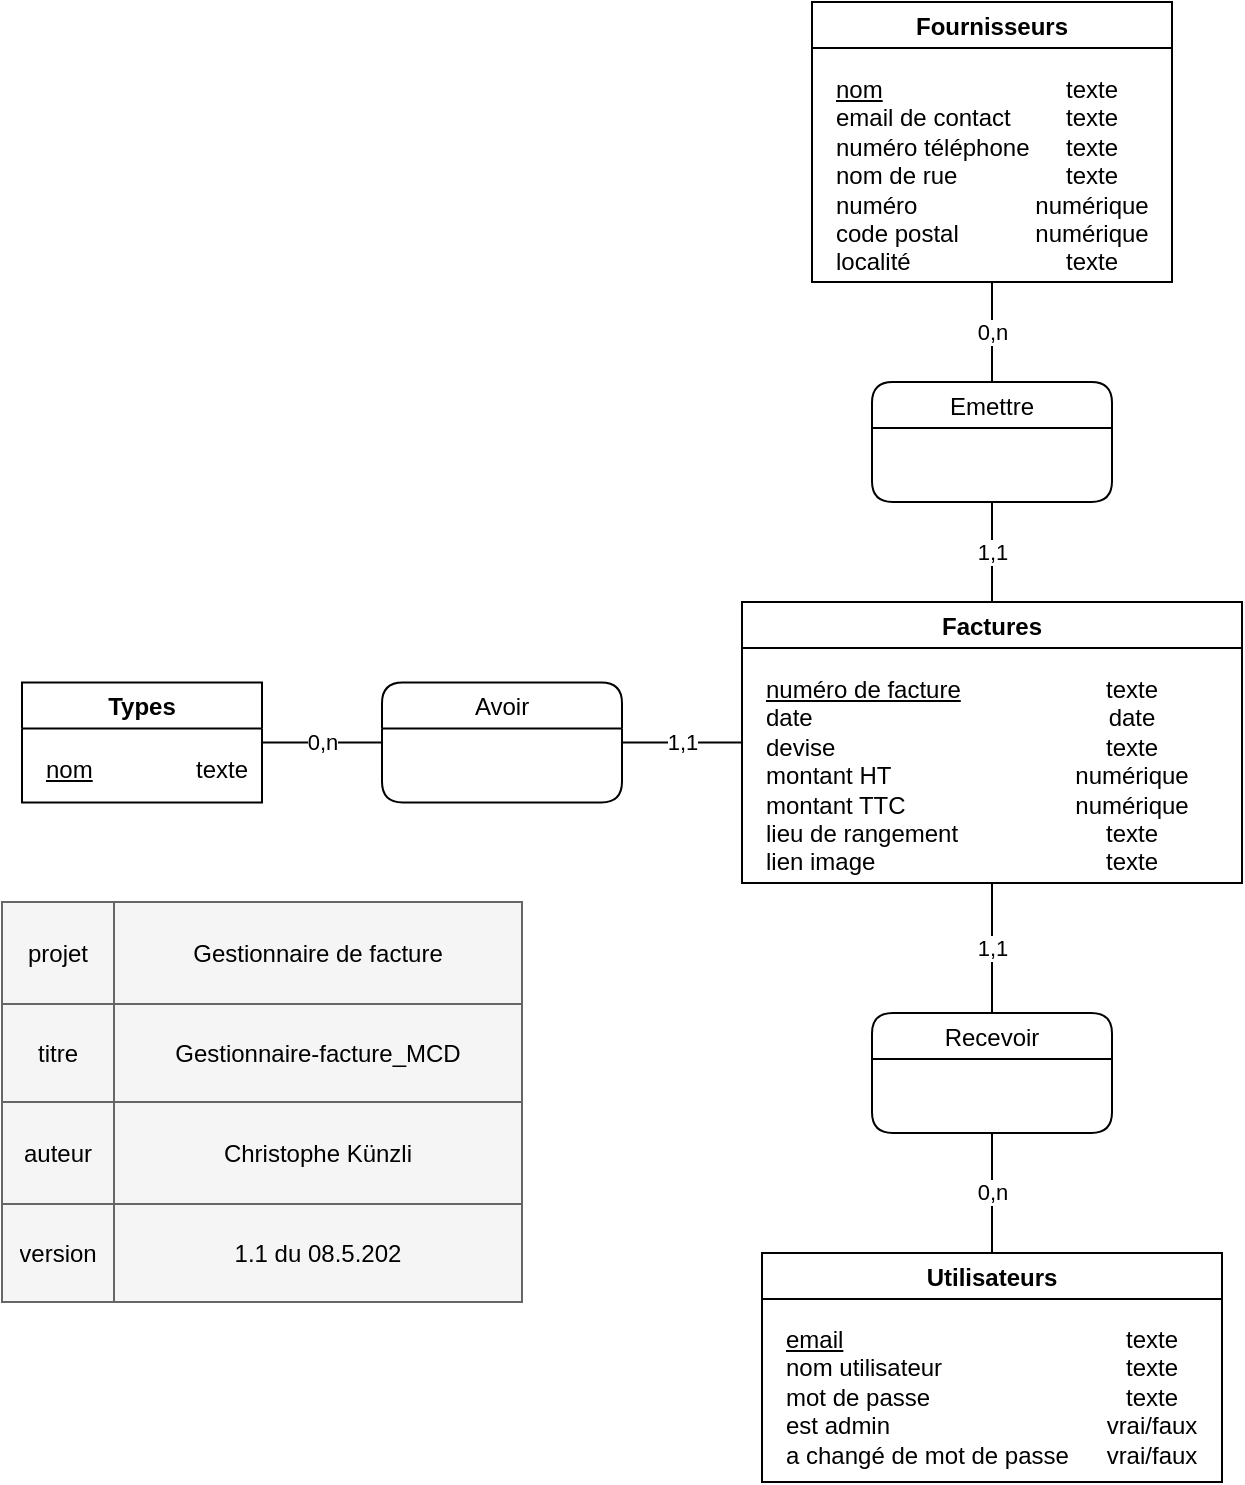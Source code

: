 <mxfile version="13.9.9" type="device"><diagram id="wSMjhmOGnyHE6R6_RnmL" name="Page-1"><mxGraphModel dx="1086" dy="806" grid="1" gridSize="10" guides="1" tooltips="1" connect="1" arrows="1" fold="1" page="1" pageScale="1" pageWidth="1169" pageHeight="827" math="0" shadow="0"><root><mxCell id="0"/><mxCell id="1" parent="0"/><mxCell id="KbxbQT1INxKjgQhn558X-4" value="" style="shape=table;html=1;whiteSpace=wrap;startSize=0;container=1;collapsible=0;childLayout=tableLayout;fillColor=#f5f5f5;strokeColor=#666666;fontColor=#333333;" parent="1" vertex="1"><mxGeometry x="10" y="480" width="260" height="200" as="geometry"/></mxCell><mxCell id="KbxbQT1INxKjgQhn558X-5" value="" style="shape=tableRow;horizontal=0;startSize=0;swimlaneHead=0;swimlaneBody=0;top=0;left=0;bottom=0;right=0;collapsible=0;dropTarget=0;fillColor=none;points=[[0,0.5],[1,0.5]];portConstraint=eastwest;" parent="KbxbQT1INxKjgQhn558X-4" vertex="1"><mxGeometry width="260" height="51" as="geometry"/></mxCell><mxCell id="KbxbQT1INxKjgQhn558X-6" value="projet" style="shape=partialRectangle;html=1;whiteSpace=wrap;connectable=0;fillColor=none;top=0;left=0;bottom=0;right=0;overflow=hidden;" parent="KbxbQT1INxKjgQhn558X-5" vertex="1"><mxGeometry width="56" height="51" as="geometry"><mxRectangle width="56" height="51" as="alternateBounds"/></mxGeometry></mxCell><mxCell id="KbxbQT1INxKjgQhn558X-7" value="Gestionnaire de facture" style="shape=partialRectangle;html=1;whiteSpace=wrap;connectable=0;fillColor=none;top=0;left=0;bottom=0;right=0;overflow=hidden;" parent="KbxbQT1INxKjgQhn558X-5" vertex="1"><mxGeometry x="56" width="204" height="51" as="geometry"><mxRectangle width="204" height="51" as="alternateBounds"/></mxGeometry></mxCell><mxCell id="KbxbQT1INxKjgQhn558X-8" value="" style="shape=tableRow;horizontal=0;startSize=0;swimlaneHead=0;swimlaneBody=0;top=0;left=0;bottom=0;right=0;collapsible=0;dropTarget=0;fillColor=none;points=[[0,0.5],[1,0.5]];portConstraint=eastwest;" parent="KbxbQT1INxKjgQhn558X-4" vertex="1"><mxGeometry y="51" width="260" height="49" as="geometry"/></mxCell><mxCell id="KbxbQT1INxKjgQhn558X-9" value="titre" style="shape=partialRectangle;html=1;whiteSpace=wrap;connectable=0;fillColor=none;top=0;left=0;bottom=0;right=0;overflow=hidden;" parent="KbxbQT1INxKjgQhn558X-8" vertex="1"><mxGeometry width="56" height="49" as="geometry"><mxRectangle width="56" height="49" as="alternateBounds"/></mxGeometry></mxCell><mxCell id="KbxbQT1INxKjgQhn558X-10" value="Gestionnaire-facture_MCD" style="shape=partialRectangle;html=1;whiteSpace=wrap;connectable=0;fillColor=none;top=0;left=0;bottom=0;right=0;overflow=hidden;" parent="KbxbQT1INxKjgQhn558X-8" vertex="1"><mxGeometry x="56" width="204" height="49" as="geometry"><mxRectangle width="204" height="49" as="alternateBounds"/></mxGeometry></mxCell><mxCell id="KbxbQT1INxKjgQhn558X-11" value="" style="shape=tableRow;horizontal=0;startSize=0;swimlaneHead=0;swimlaneBody=0;top=0;left=0;bottom=0;right=0;collapsible=0;dropTarget=0;fillColor=none;points=[[0,0.5],[1,0.5]];portConstraint=eastwest;" parent="KbxbQT1INxKjgQhn558X-4" vertex="1"><mxGeometry y="100" width="260" height="51" as="geometry"/></mxCell><mxCell id="KbxbQT1INxKjgQhn558X-12" value="auteur" style="shape=partialRectangle;html=1;whiteSpace=wrap;connectable=0;fillColor=none;top=0;left=0;bottom=0;right=0;overflow=hidden;" parent="KbxbQT1INxKjgQhn558X-11" vertex="1"><mxGeometry width="56" height="51" as="geometry"><mxRectangle width="56" height="51" as="alternateBounds"/></mxGeometry></mxCell><mxCell id="KbxbQT1INxKjgQhn558X-13" value="Christophe Künzli&lt;br&gt;" style="shape=partialRectangle;html=1;whiteSpace=wrap;connectable=0;fillColor=none;top=0;left=0;bottom=0;right=0;overflow=hidden;" parent="KbxbQT1INxKjgQhn558X-11" vertex="1"><mxGeometry x="56" width="204" height="51" as="geometry"><mxRectangle width="204" height="51" as="alternateBounds"/></mxGeometry></mxCell><mxCell id="KbxbQT1INxKjgQhn558X-14" style="shape=tableRow;horizontal=0;startSize=0;swimlaneHead=0;swimlaneBody=0;top=0;left=0;bottom=0;right=0;collapsible=0;dropTarget=0;fillColor=none;points=[[0,0.5],[1,0.5]];portConstraint=eastwest;" parent="KbxbQT1INxKjgQhn558X-4" vertex="1"><mxGeometry y="151" width="260" height="49" as="geometry"/></mxCell><mxCell id="KbxbQT1INxKjgQhn558X-15" value="version" style="shape=partialRectangle;html=1;whiteSpace=wrap;connectable=0;fillColor=none;top=0;left=0;bottom=0;right=0;overflow=hidden;" parent="KbxbQT1INxKjgQhn558X-14" vertex="1"><mxGeometry width="56" height="49" as="geometry"><mxRectangle width="56" height="49" as="alternateBounds"/></mxGeometry></mxCell><mxCell id="KbxbQT1INxKjgQhn558X-16" value="1.1 du 08.5.202" style="shape=partialRectangle;html=1;whiteSpace=wrap;connectable=0;fillColor=none;top=0;left=0;bottom=0;right=0;overflow=hidden;" parent="KbxbQT1INxKjgQhn558X-14" vertex="1"><mxGeometry x="56" width="204" height="49" as="geometry"><mxRectangle width="204" height="49" as="alternateBounds"/></mxGeometry></mxCell><mxCell id="OIQFm0iM9I4C4Nz8A6ek-1" value="Fournisseurs" style="swimlane;startSize=23;" parent="1" vertex="1"><mxGeometry x="415" y="30" width="180" height="140" as="geometry"/></mxCell><mxCell id="OIQFm0iM9I4C4Nz8A6ek-2" value="&lt;u&gt;nom&lt;/u&gt;&lt;br&gt;email de contact&lt;br&gt;numéro téléphone&lt;br&gt;nom de rue&lt;br&gt;numéro&amp;nbsp;&lt;br&gt;code postal&lt;br&gt;localité" style="text;html=1;strokeColor=none;fillColor=none;align=left;verticalAlign=top;whiteSpace=wrap;rounded=0;labelPosition=center;verticalLabelPosition=middle;" parent="OIQFm0iM9I4C4Nz8A6ek-1" vertex="1"><mxGeometry x="10" y="30" width="110" height="110" as="geometry"/></mxCell><mxCell id="OIQFm0iM9I4C4Nz8A6ek-3" value="texte&lt;br&gt;texte&lt;br&gt;texte&lt;br&gt;texte&lt;br&gt;numérique&lt;br&gt;numérique&lt;br&gt;texte" style="text;html=1;strokeColor=none;fillColor=none;align=center;verticalAlign=top;whiteSpace=wrap;rounded=0;" parent="OIQFm0iM9I4C4Nz8A6ek-1" vertex="1"><mxGeometry x="110" y="30" width="60" height="110" as="geometry"/></mxCell><mxCell id="OIQFm0iM9I4C4Nz8A6ek-4" value="Factures" style="swimlane;startSize=23;" parent="1" vertex="1"><mxGeometry x="380" y="330" width="250" height="140.44" as="geometry"/></mxCell><mxCell id="OIQFm0iM9I4C4Nz8A6ek-5" value="&lt;u&gt;numéro de facture&lt;/u&gt;&lt;br&gt;date&lt;br&gt;devise&lt;br&gt;montant HT&lt;br&gt;montant TTC&lt;br&gt;lieu de rangement&lt;br&gt;lien image" style="text;html=1;strokeColor=none;fillColor=none;align=left;verticalAlign=top;whiteSpace=wrap;rounded=0;labelPosition=center;verticalLabelPosition=middle;" parent="OIQFm0iM9I4C4Nz8A6ek-4" vertex="1"><mxGeometry x="10" y="30" width="130" height="100" as="geometry"/></mxCell><mxCell id="OIQFm0iM9I4C4Nz8A6ek-6" value="texte&lt;br&gt;date&lt;br&gt;texte&lt;br&gt;numérique&lt;br&gt;numérique&lt;br&gt;texte&lt;br&gt;texte" style="text;html=1;strokeColor=none;fillColor=none;align=center;verticalAlign=top;whiteSpace=wrap;rounded=0;" parent="OIQFm0iM9I4C4Nz8A6ek-4" vertex="1"><mxGeometry x="140" y="30" width="110" height="110" as="geometry"/></mxCell><mxCell id="OIQFm0iM9I4C4Nz8A6ek-16" value="Utilisateurs" style="swimlane;startSize=23;" parent="1" vertex="1"><mxGeometry x="390" y="655.44" width="230" height="114.56" as="geometry"/></mxCell><mxCell id="OIQFm0iM9I4C4Nz8A6ek-17" value="&lt;u&gt;email&lt;/u&gt;&lt;br&gt;nom utilisateur&lt;br&gt;mot de passe&lt;br&gt;est admin&lt;br&gt;a changé de mot de passe" style="text;html=1;strokeColor=none;fillColor=none;align=left;verticalAlign=top;whiteSpace=wrap;rounded=0;labelPosition=center;verticalLabelPosition=middle;" parent="OIQFm0iM9I4C4Nz8A6ek-16" vertex="1"><mxGeometry x="10" y="30" width="150" height="80" as="geometry"/></mxCell><mxCell id="OIQFm0iM9I4C4Nz8A6ek-18" value="texte&lt;br&gt;texte&lt;br&gt;texte&lt;br&gt;vrai/faux&lt;br&gt;vrai/faux" style="text;html=1;strokeColor=none;fillColor=none;align=center;verticalAlign=top;whiteSpace=wrap;rounded=0;" parent="OIQFm0iM9I4C4Nz8A6ek-16" vertex="1"><mxGeometry x="165" y="30" width="60" height="80" as="geometry"/></mxCell><mxCell id="3x8nwYnUrmbt2lduOe97-4" value="Emettre" style="swimlane;rounded=1;fontStyle=0;startSize=23;" parent="1" vertex="1"><mxGeometry x="445" y="220.0" width="120" height="60" as="geometry"/></mxCell><mxCell id="3x8nwYnUrmbt2lduOe97-5" value="0,n" style="endArrow=none;html=1;exitX=0.5;exitY=0;exitDx=0;exitDy=0;entryX=0.5;entryY=1;entryDx=0;entryDy=0;" parent="1" source="3x8nwYnUrmbt2lduOe97-4" target="OIQFm0iM9I4C4Nz8A6ek-1" edge="1"><mxGeometry width="50" height="50" relative="1" as="geometry"><mxPoint x="530" y="289" as="sourcePoint"/><mxPoint x="610" y="110" as="targetPoint"/></mxGeometry></mxCell><mxCell id="ftNoPTmfZaoYOgK5EIQL-12" value="Types" style="swimlane;startSize=23;" parent="1" vertex="1"><mxGeometry x="20" y="370.22" width="120" height="60" as="geometry"/></mxCell><mxCell id="ftNoPTmfZaoYOgK5EIQL-13" value="&lt;u&gt;nom&lt;/u&gt;" style="text;html=1;strokeColor=none;fillColor=none;align=left;verticalAlign=top;whiteSpace=wrap;rounded=0;labelPosition=center;verticalLabelPosition=middle;" parent="ftNoPTmfZaoYOgK5EIQL-12" vertex="1"><mxGeometry x="10" y="30" width="60" height="30" as="geometry"/></mxCell><mxCell id="ftNoPTmfZaoYOgK5EIQL-14" value="texte" style="text;html=1;strokeColor=none;fillColor=none;align=center;verticalAlign=top;whiteSpace=wrap;rounded=0;" parent="ftNoPTmfZaoYOgK5EIQL-12" vertex="1"><mxGeometry x="70" y="30" width="60" height="20" as="geometry"/></mxCell><mxCell id="hlFltfn1D6zrowRES-28-3" value="Avoir" style="swimlane;rounded=1;fontStyle=0;startSize=23;" parent="1" vertex="1"><mxGeometry x="200" y="370.22" width="120" height="60" as="geometry"/></mxCell><mxCell id="hlFltfn1D6zrowRES-28-5" value="1,1" style="endArrow=none;html=1;exitX=1;exitY=0.5;exitDx=0;exitDy=0;entryX=0;entryY=0.5;entryDx=0;entryDy=0;" parent="1" source="hlFltfn1D6zrowRES-28-3" target="OIQFm0iM9I4C4Nz8A6ek-4" edge="1"><mxGeometry width="50" height="50" relative="1" as="geometry"><mxPoint x="860" y="267.58" as="sourcePoint"/><mxPoint x="960" y="380" as="targetPoint"/></mxGeometry></mxCell><mxCell id="AhK9H3hgUSdX7cAUIE4U-1" value="0,n" style="endArrow=none;html=1;exitX=1;exitY=0.5;exitDx=0;exitDy=0;entryX=0;entryY=0.5;entryDx=0;entryDy=0;" parent="1" source="ftNoPTmfZaoYOgK5EIQL-12" target="hlFltfn1D6zrowRES-28-3" edge="1"><mxGeometry width="50" height="50" relative="1" as="geometry"><mxPoint x="740" y="414" as="sourcePoint"/><mxPoint x="800" y="414" as="targetPoint"/></mxGeometry></mxCell><mxCell id="AhK9H3hgUSdX7cAUIE4U-2" value="1,1" style="endArrow=none;html=1;exitX=0.5;exitY=0;exitDx=0;exitDy=0;entryX=0.5;entryY=1;entryDx=0;entryDy=0;" parent="1" source="OIQFm0iM9I4C4Nz8A6ek-4" target="3x8nwYnUrmbt2lduOe97-4" edge="1"><mxGeometry width="50" height="50" relative="1" as="geometry"><mxPoint x="585" y="284" as="sourcePoint"/><mxPoint x="585" y="230" as="targetPoint"/></mxGeometry></mxCell><mxCell id="5mUD_UqeDDlZf8WhuaPT-2" value="Recevoir" style="swimlane;rounded=1;fontStyle=0;startSize=23;" parent="1" vertex="1"><mxGeometry x="445" y="535.44" width="120" height="60" as="geometry"/></mxCell><mxCell id="5mUD_UqeDDlZf8WhuaPT-3" value="0,n" style="endArrow=none;html=1;exitX=0.5;exitY=0;exitDx=0;exitDy=0;entryX=0.5;entryY=1;entryDx=0;entryDy=0;" parent="1" source="OIQFm0iM9I4C4Nz8A6ek-16" target="5mUD_UqeDDlZf8WhuaPT-2" edge="1"><mxGeometry width="50" height="50" relative="1" as="geometry"><mxPoint x="380" y="579.5" as="sourcePoint"/><mxPoint x="440" y="579.5" as="targetPoint"/></mxGeometry></mxCell><mxCell id="5mUD_UqeDDlZf8WhuaPT-4" value="1,1" style="endArrow=none;html=1;exitX=0.5;exitY=0;exitDx=0;exitDy=0;entryX=0.5;entryY=1;entryDx=0;entryDy=0;" parent="1" source="5mUD_UqeDDlZf8WhuaPT-2" target="OIQFm0iM9I4C4Nz8A6ek-4" edge="1"><mxGeometry width="50" height="50" relative="1" as="geometry"><mxPoint x="410" y="460" as="sourcePoint"/><mxPoint x="510" y="450" as="targetPoint"/></mxGeometry></mxCell></root></mxGraphModel></diagram></mxfile>